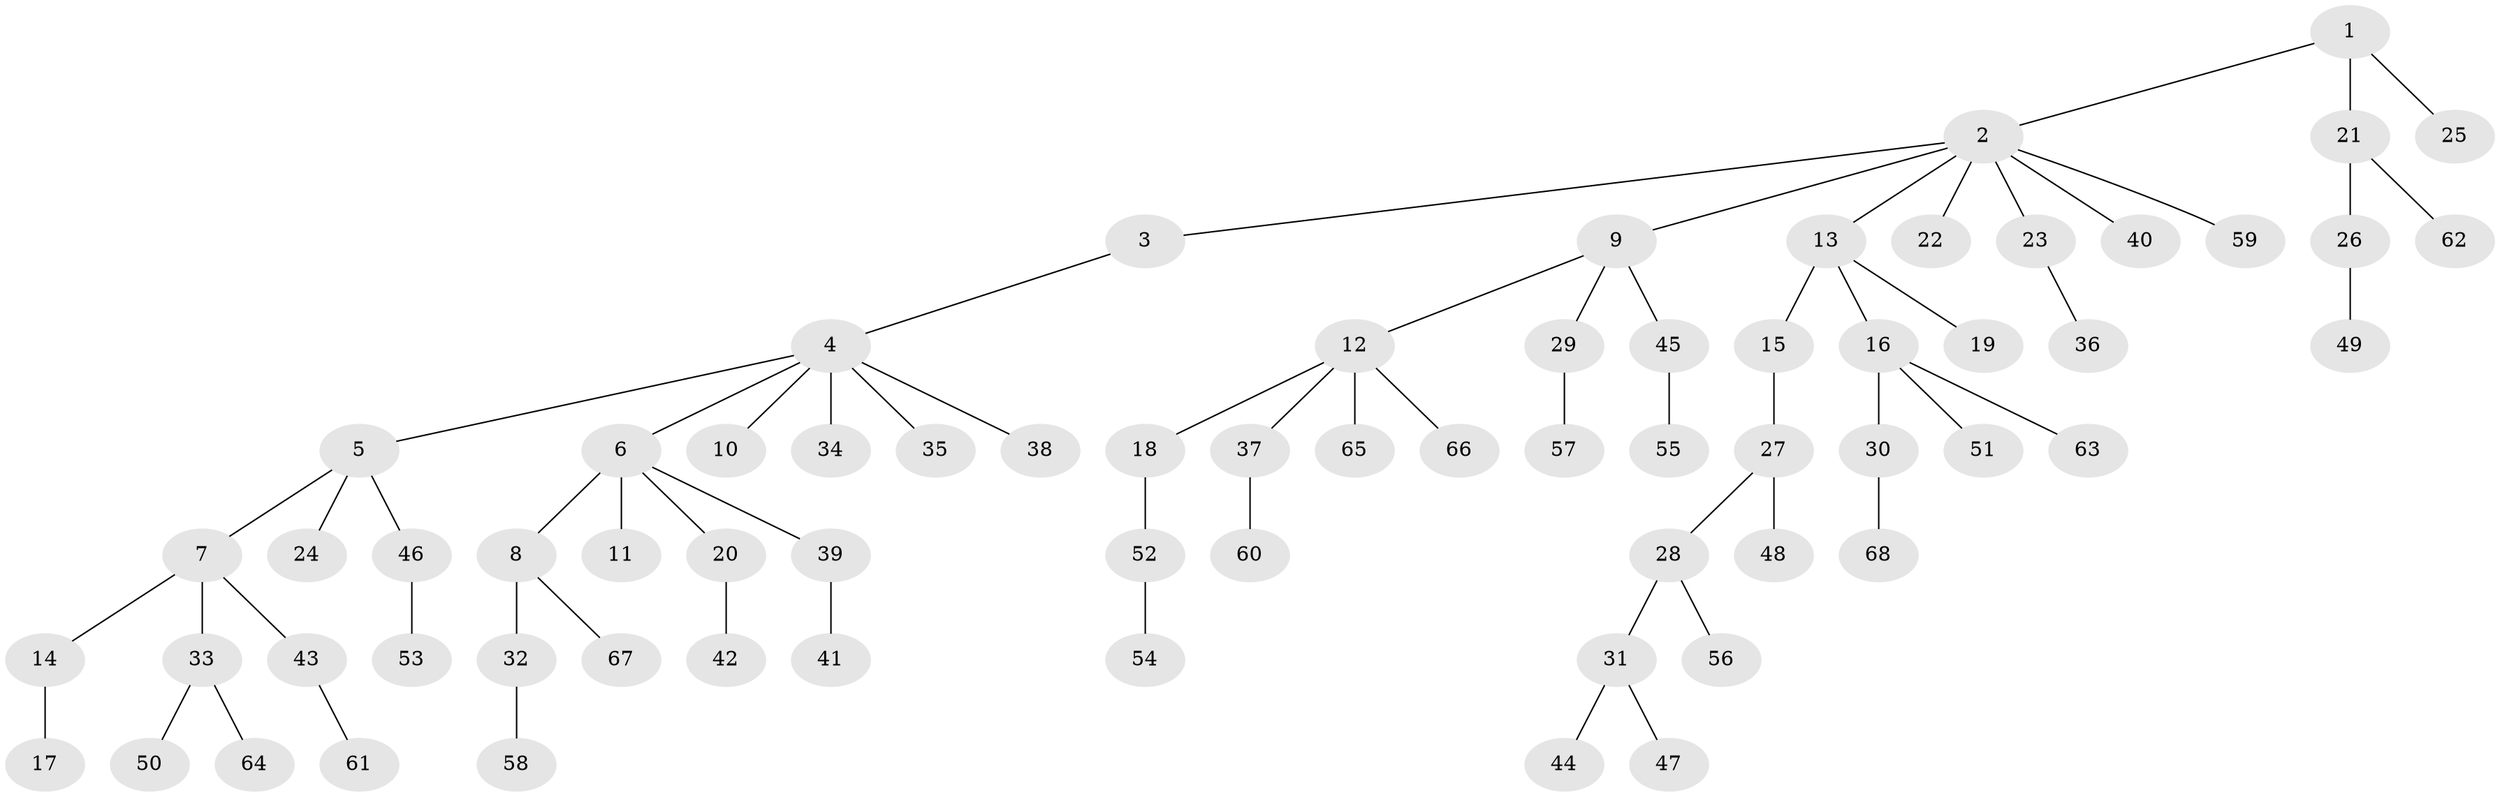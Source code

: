 // Generated by graph-tools (version 1.1) at 2025/02/03/09/25 03:02:17]
// undirected, 68 vertices, 67 edges
graph export_dot {
graph [start="1"]
  node [color=gray90,style=filled];
  1;
  2;
  3;
  4;
  5;
  6;
  7;
  8;
  9;
  10;
  11;
  12;
  13;
  14;
  15;
  16;
  17;
  18;
  19;
  20;
  21;
  22;
  23;
  24;
  25;
  26;
  27;
  28;
  29;
  30;
  31;
  32;
  33;
  34;
  35;
  36;
  37;
  38;
  39;
  40;
  41;
  42;
  43;
  44;
  45;
  46;
  47;
  48;
  49;
  50;
  51;
  52;
  53;
  54;
  55;
  56;
  57;
  58;
  59;
  60;
  61;
  62;
  63;
  64;
  65;
  66;
  67;
  68;
  1 -- 2;
  1 -- 21;
  1 -- 25;
  2 -- 3;
  2 -- 9;
  2 -- 13;
  2 -- 22;
  2 -- 23;
  2 -- 40;
  2 -- 59;
  3 -- 4;
  4 -- 5;
  4 -- 6;
  4 -- 10;
  4 -- 34;
  4 -- 35;
  4 -- 38;
  5 -- 7;
  5 -- 24;
  5 -- 46;
  6 -- 8;
  6 -- 11;
  6 -- 20;
  6 -- 39;
  7 -- 14;
  7 -- 33;
  7 -- 43;
  8 -- 32;
  8 -- 67;
  9 -- 12;
  9 -- 29;
  9 -- 45;
  12 -- 18;
  12 -- 37;
  12 -- 65;
  12 -- 66;
  13 -- 15;
  13 -- 16;
  13 -- 19;
  14 -- 17;
  15 -- 27;
  16 -- 30;
  16 -- 51;
  16 -- 63;
  18 -- 52;
  20 -- 42;
  21 -- 26;
  21 -- 62;
  23 -- 36;
  26 -- 49;
  27 -- 28;
  27 -- 48;
  28 -- 31;
  28 -- 56;
  29 -- 57;
  30 -- 68;
  31 -- 44;
  31 -- 47;
  32 -- 58;
  33 -- 50;
  33 -- 64;
  37 -- 60;
  39 -- 41;
  43 -- 61;
  45 -- 55;
  46 -- 53;
  52 -- 54;
}
